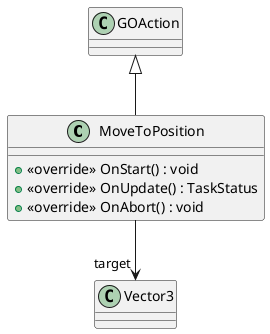 @startuml
class MoveToPosition {
    + <<override>> OnStart() : void
    + <<override>> OnUpdate() : TaskStatus
    + <<override>> OnAbort() : void
}
GOAction <|-- MoveToPosition
MoveToPosition --> "target" Vector3
@enduml
